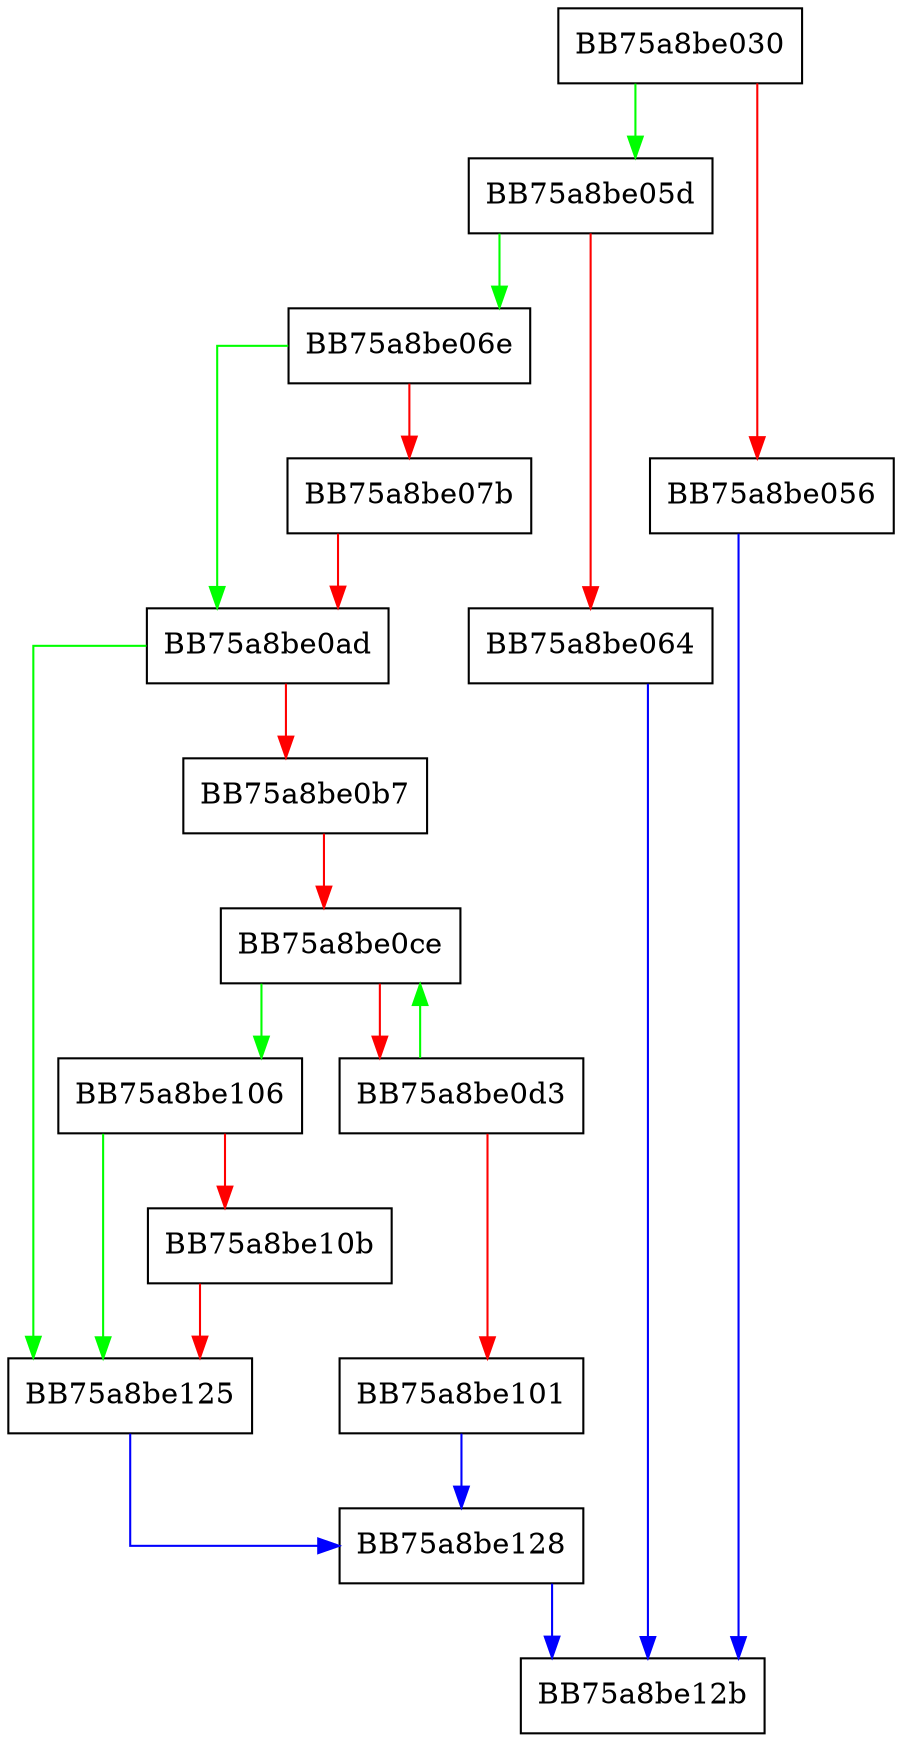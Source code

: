 digraph xsgetn {
  node [shape="box"];
  graph [splines=ortho];
  BB75a8be030 -> BB75a8be05d [color="green"];
  BB75a8be030 -> BB75a8be056 [color="red"];
  BB75a8be056 -> BB75a8be12b [color="blue"];
  BB75a8be05d -> BB75a8be06e [color="green"];
  BB75a8be05d -> BB75a8be064 [color="red"];
  BB75a8be064 -> BB75a8be12b [color="blue"];
  BB75a8be06e -> BB75a8be0ad [color="green"];
  BB75a8be06e -> BB75a8be07b [color="red"];
  BB75a8be07b -> BB75a8be0ad [color="red"];
  BB75a8be0ad -> BB75a8be125 [color="green"];
  BB75a8be0ad -> BB75a8be0b7 [color="red"];
  BB75a8be0b7 -> BB75a8be0ce [color="red"];
  BB75a8be0ce -> BB75a8be106 [color="green"];
  BB75a8be0ce -> BB75a8be0d3 [color="red"];
  BB75a8be0d3 -> BB75a8be0ce [color="green"];
  BB75a8be0d3 -> BB75a8be101 [color="red"];
  BB75a8be101 -> BB75a8be128 [color="blue"];
  BB75a8be106 -> BB75a8be125 [color="green"];
  BB75a8be106 -> BB75a8be10b [color="red"];
  BB75a8be10b -> BB75a8be125 [color="red"];
  BB75a8be125 -> BB75a8be128 [color="blue"];
  BB75a8be128 -> BB75a8be12b [color="blue"];
}